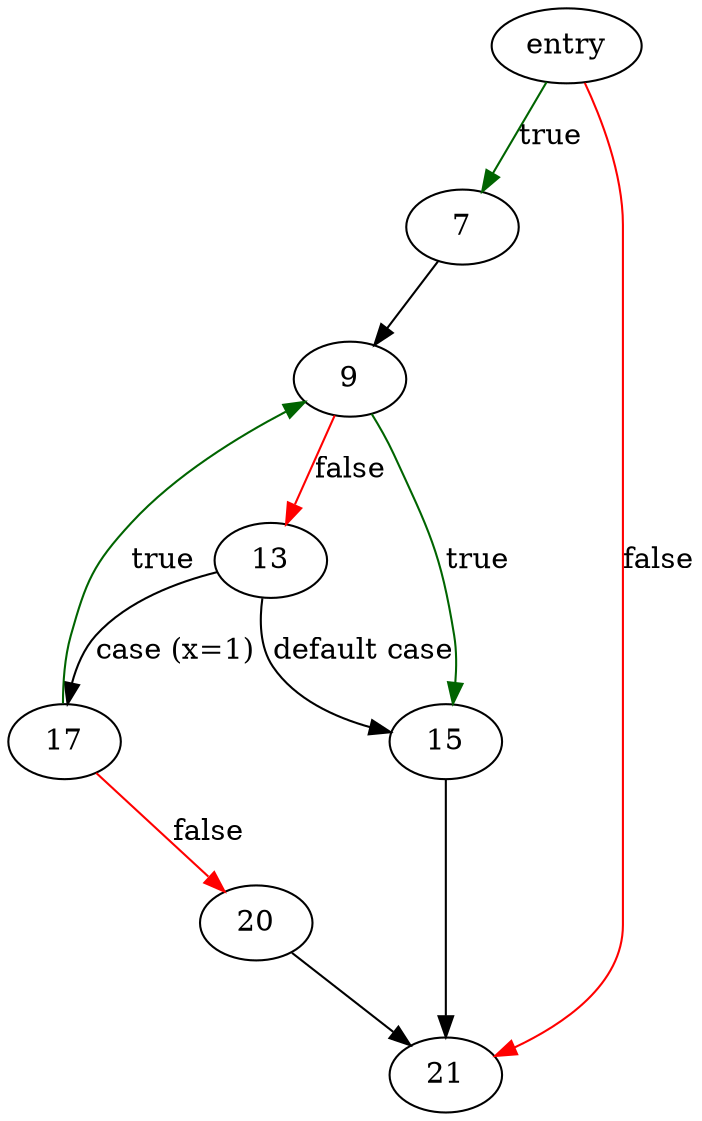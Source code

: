 digraph "acl_access_nontrivial" {
	// Node definitions.
	1 [label=entry];
	7;
	9;
	13;
	15;
	17;
	20;
	21;

	// Edge definitions.
	1 -> 7 [
		color=darkgreen
		label=true
	];
	1 -> 21 [
		color=red
		label=false
	];
	7 -> 9;
	9 -> 13 [
		color=red
		label=false
	];
	9 -> 15 [
		color=darkgreen
		label=true
	];
	13 -> 15 [label="default case"];
	13 -> 17 [label="case (x=1)"];
	15 -> 21;
	17 -> 9 [
		color=darkgreen
		label=true
	];
	17 -> 20 [
		color=red
		label=false
	];
	20 -> 21;
}